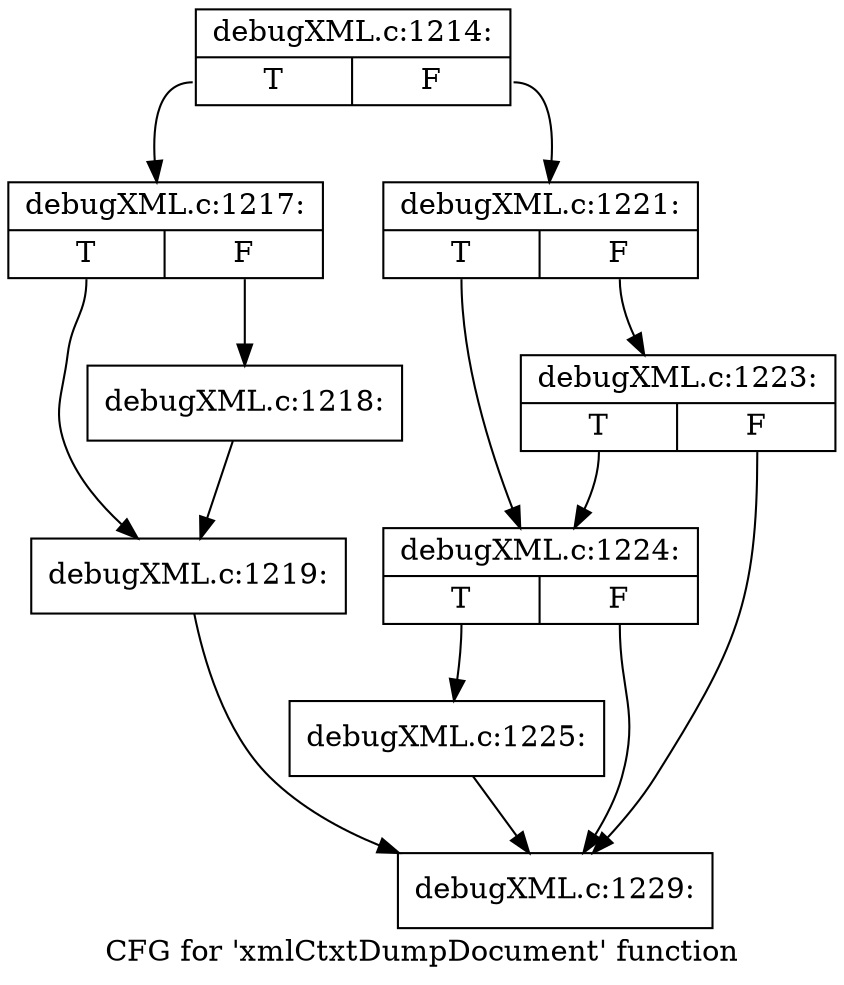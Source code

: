 digraph "CFG for 'xmlCtxtDumpDocument' function" {
	label="CFG for 'xmlCtxtDumpDocument' function";

	Node0x4b72e00 [shape=record,label="{debugXML.c:1214:|{<s0>T|<s1>F}}"];
	Node0x4b72e00:s0 -> Node0x4b73180;
	Node0x4b72e00:s1 -> Node0x4b731d0;
	Node0x4b73180 [shape=record,label="{debugXML.c:1217:|{<s0>T|<s1>F}}"];
	Node0x4b73180:s0 -> Node0x4b79eb0;
	Node0x4b73180:s1 -> Node0x4b79e60;
	Node0x4b79e60 [shape=record,label="{debugXML.c:1218:}"];
	Node0x4b79e60 -> Node0x4b79eb0;
	Node0x4b79eb0 [shape=record,label="{debugXML.c:1219:}"];
	Node0x4b79eb0 -> Node0x4b7a8c0;
	Node0x4b731d0 [shape=record,label="{debugXML.c:1221:|{<s0>T|<s1>F}}"];
	Node0x4b731d0:s0 -> Node0x4b7a910;
	Node0x4b731d0:s1 -> Node0x4b7a990;
	Node0x4b7a990 [shape=record,label="{debugXML.c:1223:|{<s0>T|<s1>F}}"];
	Node0x4b7a990:s0 -> Node0x4b7a910;
	Node0x4b7a990:s1 -> Node0x4b7a8c0;
	Node0x4b7a910 [shape=record,label="{debugXML.c:1224:|{<s0>T|<s1>F}}"];
	Node0x4b7a910:s0 -> Node0x4b7a870;
	Node0x4b7a910:s1 -> Node0x4b7a8c0;
	Node0x4b7a870 [shape=record,label="{debugXML.c:1225:}"];
	Node0x4b7a870 -> Node0x4b7a8c0;
	Node0x4b7a8c0 [shape=record,label="{debugXML.c:1229:}"];
}
